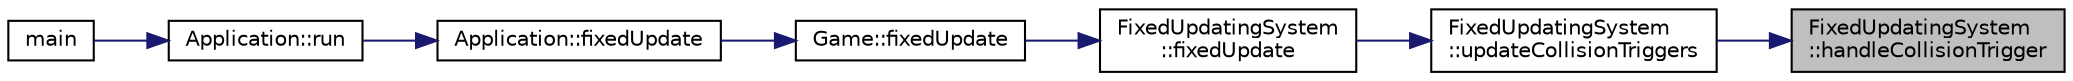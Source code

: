 digraph "FixedUpdatingSystem::handleCollisionTrigger"
{
 // INTERACTIVE_SVG=YES
 // LATEX_PDF_SIZE
  edge [fontname="Helvetica",fontsize="10",labelfontname="Helvetica",labelfontsize="10"];
  node [fontname="Helvetica",fontsize="10",shape=record];
  rankdir="RL";
  Node1 [label="FixedUpdatingSystem\l::handleCollisionTrigger",height=0.2,width=0.4,color="black", fillcolor="grey75", style="filled", fontcolor="black",tooltip=" "];
  Node1 -> Node2 [dir="back",color="midnightblue",fontsize="10",style="solid",fontname="Helvetica"];
  Node2 [label="FixedUpdatingSystem\l::updateCollisionTriggers",height=0.2,width=0.4,color="black", fillcolor="white", style="filled",URL="$d3/de8/class_fixed_updating_system.html#a097a3f7a12a5e2e8de83bbb3e8d4e725",tooltip=" "];
  Node2 -> Node3 [dir="back",color="midnightblue",fontsize="10",style="solid",fontname="Helvetica"];
  Node3 [label="FixedUpdatingSystem\l::fixedUpdate",height=0.2,width=0.4,color="black", fillcolor="white", style="filled",URL="$d3/de8/class_fixed_updating_system.html#a3ed508813ba850baed19e86ef0429028",tooltip=" "];
  Node3 -> Node4 [dir="back",color="midnightblue",fontsize="10",style="solid",fontname="Helvetica"];
  Node4 [label="Game::fixedUpdate",height=0.2,width=0.4,color="black", fillcolor="white", style="filled",URL="$dd/d1f/class_game.html#a157e87f9dc147a5842ee6bdc06c95c17",tooltip=" "];
  Node4 -> Node5 [dir="back",color="midnightblue",fontsize="10",style="solid",fontname="Helvetica"];
  Node5 [label="Application::fixedUpdate",height=0.2,width=0.4,color="black", fillcolor="white", style="filled",URL="$de/d6b/class_application.html#a95c827cb5cf08bd0c3cc7b07ed4b4249",tooltip=" "];
  Node5 -> Node6 [dir="back",color="midnightblue",fontsize="10",style="solid",fontname="Helvetica"];
  Node6 [label="Application::run",height=0.2,width=0.4,color="black", fillcolor="white", style="filled",URL="$de/d6b/class_application.html#a68965449404743bf1add056784d6cf81",tooltip=" "];
  Node6 -> Node7 [dir="back",color="midnightblue",fontsize="10",style="solid",fontname="Helvetica"];
  Node7 [label="main",height=0.2,width=0.4,color="black", fillcolor="white", style="filled",URL="$d5/d12/_main_8cpp.html#a0ddf1224851353fc92bfbff6f499fa97",tooltip=" "];
}
